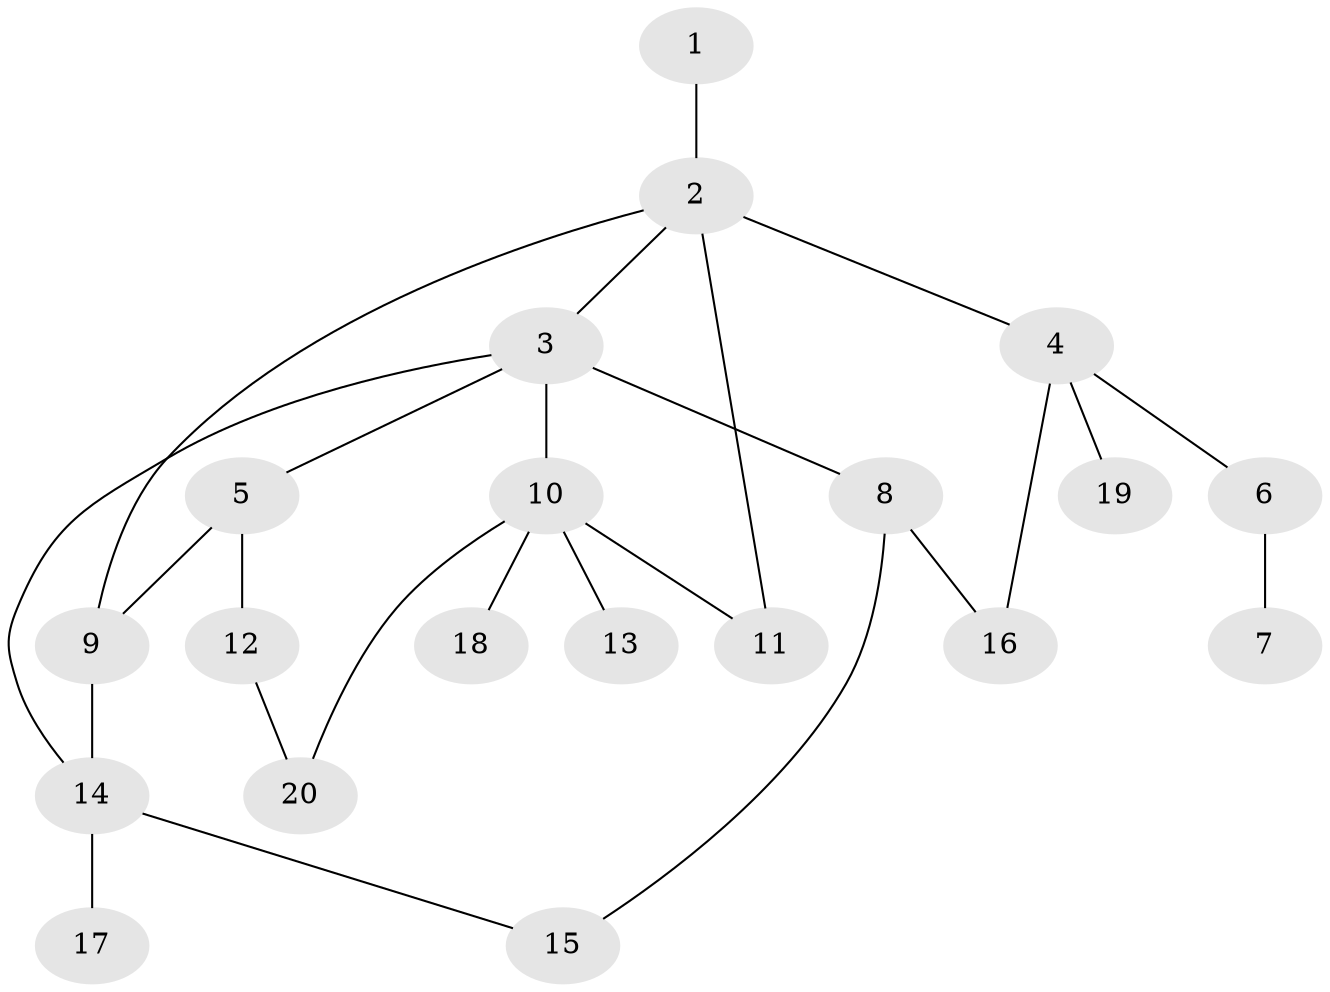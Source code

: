 // Generated by graph-tools (version 1.1) at 2025/46/02/15/25 05:46:28]
// undirected, 20 vertices, 25 edges
graph export_dot {
graph [start="1"]
  node [color=gray90,style=filled];
  1;
  2;
  3;
  4;
  5;
  6;
  7;
  8;
  9;
  10;
  11;
  12;
  13;
  14;
  15;
  16;
  17;
  18;
  19;
  20;
  1 -- 2;
  2 -- 3;
  2 -- 4;
  2 -- 9;
  2 -- 11;
  3 -- 5;
  3 -- 8;
  3 -- 10;
  3 -- 14;
  4 -- 6;
  4 -- 19;
  4 -- 16;
  5 -- 12;
  5 -- 9;
  6 -- 7;
  8 -- 15;
  8 -- 16;
  9 -- 14;
  10 -- 13;
  10 -- 18;
  10 -- 20;
  10 -- 11;
  12 -- 20;
  14 -- 17;
  14 -- 15;
}
